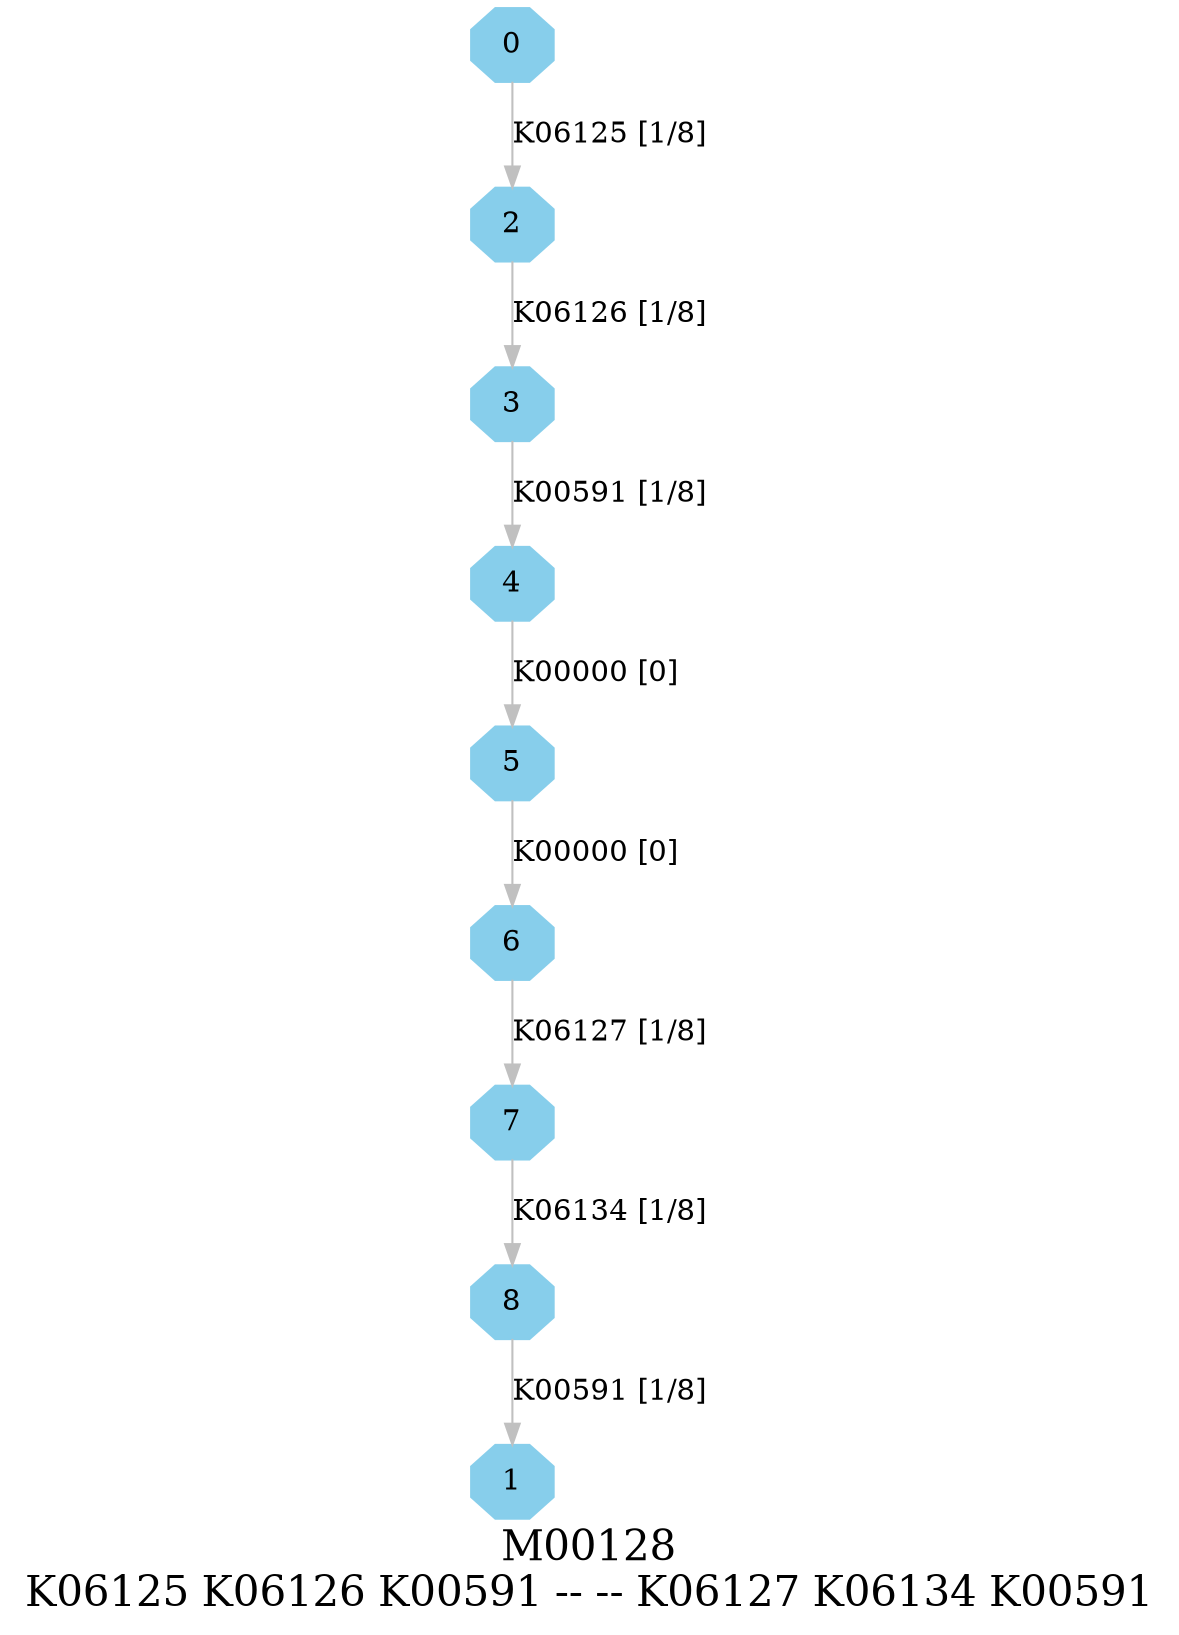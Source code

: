 digraph G {
graph [label="M00128
K06125 K06126 K00591 -- -- K06127 K06134 K00591",fontsize=20];
node [shape=box,style=filled];
edge [len=3,color=grey];
{node [width=.3,height=.3,shape=octagon,style=filled,color=skyblue] 0 1 2 3 4 5 6 7 8 }
0 -> 2 [label="K06125 [1/8]"];
2 -> 3 [label="K06126 [1/8]"];
3 -> 4 [label="K00591 [1/8]"];
4 -> 5 [label="K00000 [0]"];
5 -> 6 [label="K00000 [0]"];
6 -> 7 [label="K06127 [1/8]"];
7 -> 8 [label="K06134 [1/8]"];
8 -> 1 [label="K00591 [1/8]"];
}